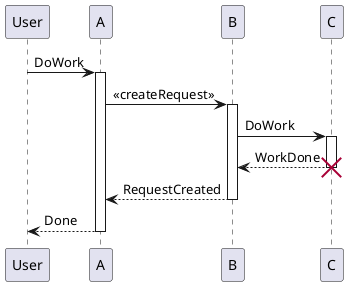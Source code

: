 #生命线的激活与撤销
关键字 activate 和 deactivate 用来表示参与者的生命活动。
一旦参与者被激活,它的生命线就会显示出来。
activate 和 deactivate 适用于以上情形。
destroy 表示一个参与者的生命线的终结。

@startuml

participant User

User -> A : DoWork
activate A

A -> B : <<createRequest>>
activate B

B -> C : DoWork
activate C

C --> B: WorkDone
destroy C

B --> A : RequestCreated
deactivate B

A --> User: Done
deactivate A

@enduml